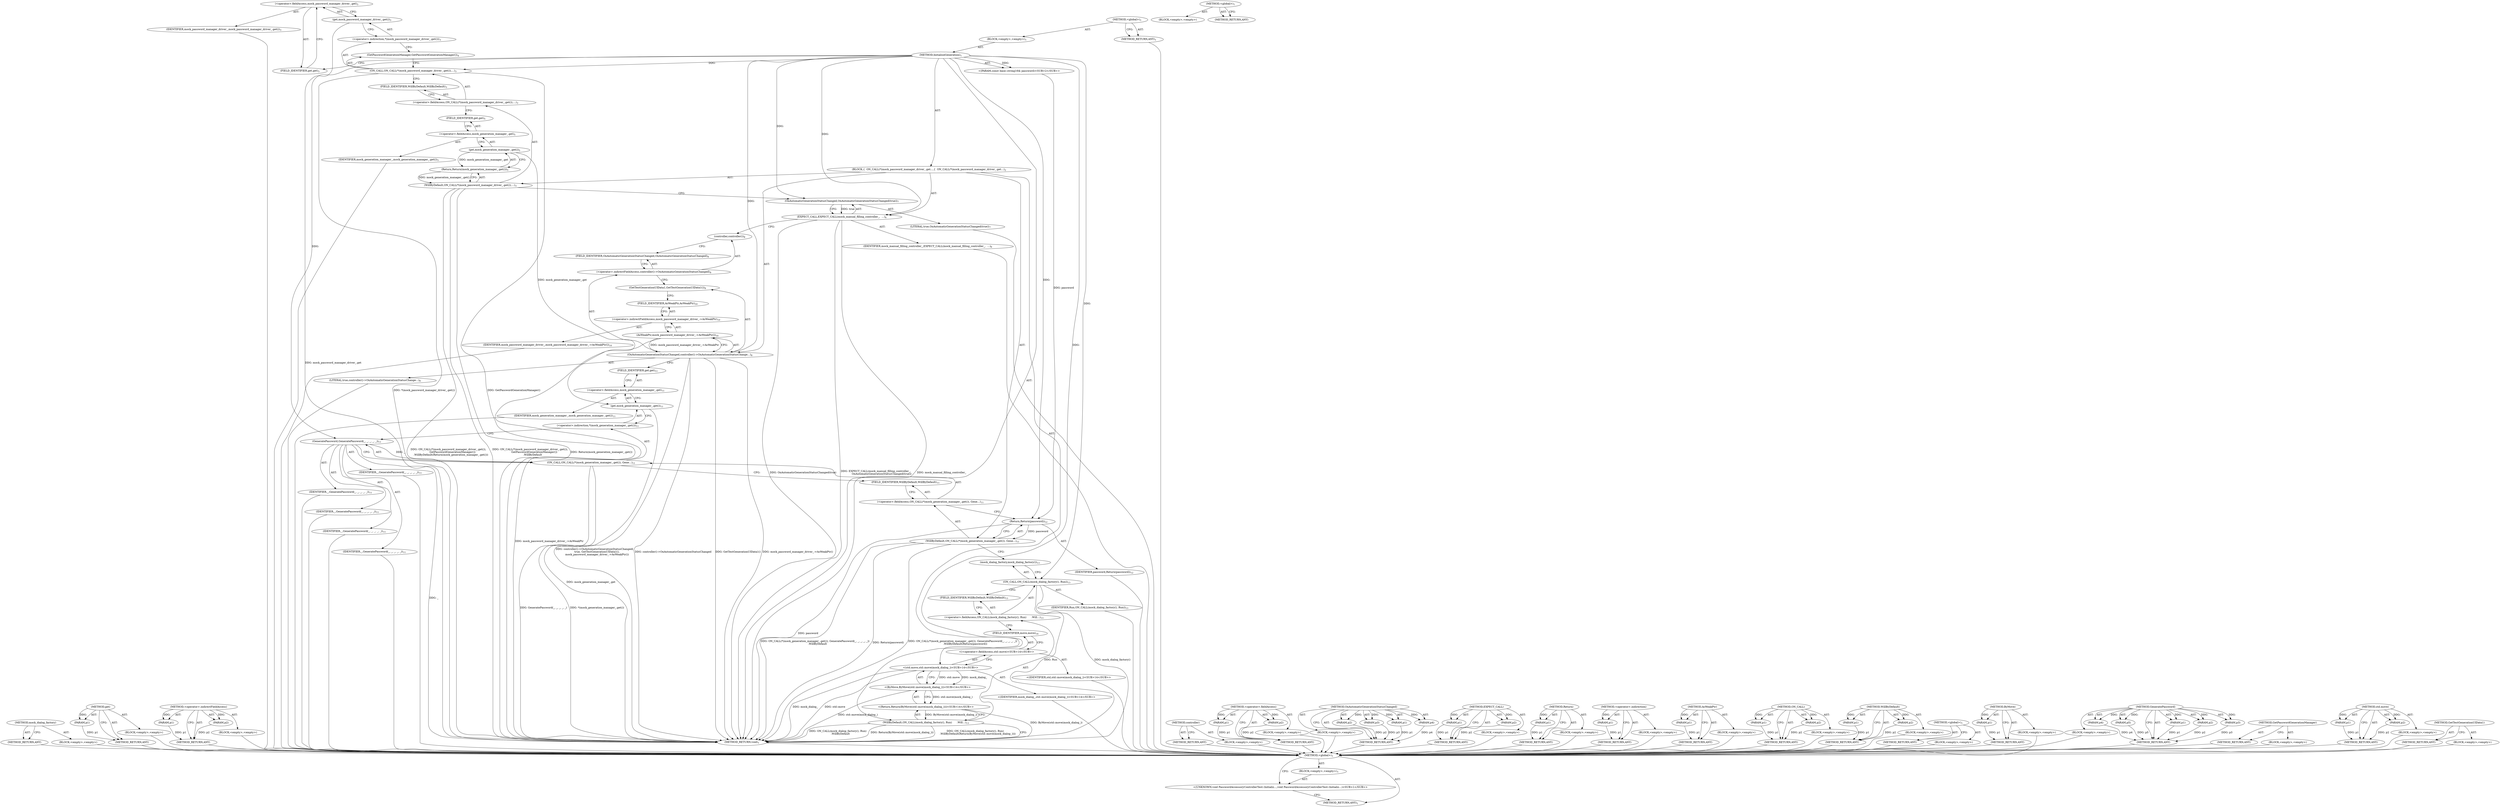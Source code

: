 digraph "&lt;global&gt;" {
vulnerable_156 [label=<(METHOD,mock_dialog_factory)>];
vulnerable_157 [label=<(BLOCK,&lt;empty&gt;,&lt;empty&gt;)>];
vulnerable_158 [label=<(METHOD_RETURN,ANY)>];
vulnerable_110 [label=<(METHOD,get)>];
vulnerable_111 [label=<(PARAM,p1)>];
vulnerable_112 [label=<(BLOCK,&lt;empty&gt;,&lt;empty&gt;)>];
vulnerable_113 [label=<(METHOD_RETURN,ANY)>];
vulnerable_133 [label=<(METHOD,&lt;operator&gt;.indirectFieldAccess)>];
vulnerable_134 [label=<(PARAM,p1)>];
vulnerable_135 [label=<(PARAM,p2)>];
vulnerable_136 [label=<(BLOCK,&lt;empty&gt;,&lt;empty&gt;)>];
vulnerable_137 [label=<(METHOD_RETURN,ANY)>];
vulnerable_6 [label=<(METHOD,&lt;global&gt;)<SUB>1</SUB>>];
vulnerable_7 [label=<(BLOCK,&lt;empty&gt;,&lt;empty&gt;)<SUB>1</SUB>>];
vulnerable_8 [label=<(METHOD,InitializeGeneration)<SUB>1</SUB>>];
vulnerable_9 [label="<(PARAM,const base::string16&amp; password)<SUB>2</SUB>>"];
vulnerable_10 [label=<(BLOCK,{
  ON_CALL(*(mock_password_manager_driver_.get...,{
  ON_CALL(*(mock_password_manager_driver_.get...)<SUB>2</SUB>>];
vulnerable_11 [label=<(WillByDefault,ON_CALL(*(mock_password_manager_driver_.get()),...)<SUB>3</SUB>>];
vulnerable_12 [label=<(&lt;operator&gt;.fieldAccess,ON_CALL(*(mock_password_manager_driver_.get()),...)<SUB>3</SUB>>];
vulnerable_13 [label=<(ON_CALL,ON_CALL(*(mock_password_manager_driver_.get()),...)<SUB>3</SUB>>];
vulnerable_14 [label=<(&lt;operator&gt;.indirection,*(mock_password_manager_driver_.get()))<SUB>3</SUB>>];
vulnerable_15 [label=<(get,mock_password_manager_driver_.get())<SUB>3</SUB>>];
vulnerable_16 [label=<(&lt;operator&gt;.fieldAccess,mock_password_manager_driver_.get)<SUB>3</SUB>>];
vulnerable_17 [label=<(IDENTIFIER,mock_password_manager_driver_,mock_password_manager_driver_.get())<SUB>3</SUB>>];
vulnerable_18 [label=<(FIELD_IDENTIFIER,get,get)<SUB>3</SUB>>];
vulnerable_19 [label=<(GetPasswordGenerationManager,GetPasswordGenerationManager())<SUB>4</SUB>>];
vulnerable_20 [label=<(FIELD_IDENTIFIER,WillByDefault,WillByDefault)<SUB>3</SUB>>];
vulnerable_21 [label=<(Return,Return(mock_generation_manager_.get()))<SUB>5</SUB>>];
vulnerable_22 [label=<(get,mock_generation_manager_.get())<SUB>5</SUB>>];
vulnerable_23 [label=<(&lt;operator&gt;.fieldAccess,mock_generation_manager_.get)<SUB>5</SUB>>];
vulnerable_24 [label=<(IDENTIFIER,mock_generation_manager_,mock_generation_manager_.get())<SUB>5</SUB>>];
vulnerable_25 [label=<(FIELD_IDENTIFIER,get,get)<SUB>5</SUB>>];
vulnerable_26 [label=<(EXPECT_CALL,EXPECT_CALL(mock_manual_filling_controller_,
  ...)<SUB>6</SUB>>];
vulnerable_27 [label=<(IDENTIFIER,mock_manual_filling_controller_,EXPECT_CALL(mock_manual_filling_controller_,
  ...)<SUB>6</SUB>>];
vulnerable_28 [label=<(OnAutomaticGenerationStatusChanged,OnAutomaticGenerationStatusChanged(true))<SUB>7</SUB>>];
vulnerable_29 [label=<(LITERAL,true,OnAutomaticGenerationStatusChanged(true))<SUB>7</SUB>>];
vulnerable_30 [label=<(OnAutomaticGenerationStatusChanged,controller()-&gt;OnAutomaticGenerationStatusChange...)<SUB>8</SUB>>];
vulnerable_31 [label=<(&lt;operator&gt;.indirectFieldAccess,controller()-&gt;OnAutomaticGenerationStatusChanged)<SUB>8</SUB>>];
vulnerable_32 [label=<(controller,controller())<SUB>8</SUB>>];
vulnerable_33 [label=<(FIELD_IDENTIFIER,OnAutomaticGenerationStatusChanged,OnAutomaticGenerationStatusChanged)<SUB>8</SUB>>];
vulnerable_34 [label=<(LITERAL,true,controller()-&gt;OnAutomaticGenerationStatusChange...)<SUB>9</SUB>>];
vulnerable_35 [label=<(GetTestGenerationUIData1,GetTestGenerationUIData1())<SUB>9</SUB>>];
vulnerable_36 [label=<(AsWeakPtr,mock_password_manager_driver_-&gt;AsWeakPtr())<SUB>10</SUB>>];
vulnerable_37 [label=<(&lt;operator&gt;.indirectFieldAccess,mock_password_manager_driver_-&gt;AsWeakPtr)<SUB>10</SUB>>];
vulnerable_38 [label=<(IDENTIFIER,mock_password_manager_driver_,mock_password_manager_driver_-&gt;AsWeakPtr())<SUB>10</SUB>>];
vulnerable_39 [label=<(FIELD_IDENTIFIER,AsWeakPtr,AsWeakPtr)<SUB>10</SUB>>];
vulnerable_40 [label=<(WillByDefault,ON_CALL(*(mock_generation_manager_.get()), Gene...)<SUB>11</SUB>>];
vulnerable_41 [label=<(&lt;operator&gt;.fieldAccess,ON_CALL(*(mock_generation_manager_.get()), Gene...)<SUB>11</SUB>>];
vulnerable_42 [label=<(ON_CALL,ON_CALL(*(mock_generation_manager_.get()), Gene...)<SUB>11</SUB>>];
vulnerable_43 [label=<(&lt;operator&gt;.indirection,*(mock_generation_manager_.get()))<SUB>11</SUB>>];
vulnerable_44 [label=<(get,mock_generation_manager_.get())<SUB>11</SUB>>];
vulnerable_45 [label=<(&lt;operator&gt;.fieldAccess,mock_generation_manager_.get)<SUB>11</SUB>>];
vulnerable_46 [label=<(IDENTIFIER,mock_generation_manager_,mock_generation_manager_.get())<SUB>11</SUB>>];
vulnerable_47 [label=<(FIELD_IDENTIFIER,get,get)<SUB>11</SUB>>];
vulnerable_48 [label=<(GeneratePassword,GeneratePassword(_, _, _, _, _))<SUB>11</SUB>>];
vulnerable_49 [label=<(IDENTIFIER,_,GeneratePassword(_, _, _, _, _))<SUB>11</SUB>>];
vulnerable_50 [label=<(IDENTIFIER,_,GeneratePassword(_, _, _, _, _))<SUB>11</SUB>>];
vulnerable_51 [label=<(IDENTIFIER,_,GeneratePassword(_, _, _, _, _))<SUB>11</SUB>>];
vulnerable_52 [label=<(IDENTIFIER,_,GeneratePassword(_, _, _, _, _))<SUB>11</SUB>>];
vulnerable_53 [label=<(IDENTIFIER,_,GeneratePassword(_, _, _, _, _))<SUB>11</SUB>>];
vulnerable_54 [label=<(FIELD_IDENTIFIER,WillByDefault,WillByDefault)<SUB>11</SUB>>];
vulnerable_55 [label=<(Return,Return(password))<SUB>12</SUB>>];
vulnerable_56 [label=<(IDENTIFIER,password,Return(password))<SUB>12</SUB>>];
vulnerable_57 [label=<(WillByDefault,ON_CALL(mock_dialog_factory(), Run)
      .Will...)<SUB>13</SUB>>];
vulnerable_58 [label=<(&lt;operator&gt;.fieldAccess,ON_CALL(mock_dialog_factory(), Run)
      .Will...)<SUB>13</SUB>>];
vulnerable_59 [label=<(ON_CALL,ON_CALL(mock_dialog_factory(), Run))<SUB>13</SUB>>];
vulnerable_60 [label=<(mock_dialog_factory,mock_dialog_factory())<SUB>13</SUB>>];
vulnerable_61 [label=<(IDENTIFIER,Run,ON_CALL(mock_dialog_factory(), Run))<SUB>13</SUB>>];
vulnerable_62 [label=<(FIELD_IDENTIFIER,WillByDefault,WillByDefault)<SUB>13</SUB>>];
vulnerable_63 [label="<(Return,Return(ByMove(std::move(mock_dialog_))))<SUB>14</SUB>>"];
vulnerable_64 [label="<(ByMove,ByMove(std::move(mock_dialog_)))<SUB>14</SUB>>"];
vulnerable_65 [label="<(std.move,std::move(mock_dialog_))<SUB>14</SUB>>"];
vulnerable_66 [label="<(&lt;operator&gt;.fieldAccess,std::move)<SUB>14</SUB>>"];
vulnerable_67 [label="<(IDENTIFIER,std,std::move(mock_dialog_))<SUB>14</SUB>>"];
vulnerable_68 [label=<(FIELD_IDENTIFIER,move,move)<SUB>14</SUB>>];
vulnerable_69 [label="<(IDENTIFIER,mock_dialog_,std::move(mock_dialog_))<SUB>14</SUB>>"];
vulnerable_70 [label=<(METHOD_RETURN,void)<SUB>1</SUB>>];
vulnerable_72 [label=<(METHOD_RETURN,ANY)<SUB>1</SUB>>];
vulnerable_138 [label=<(METHOD,controller)>];
vulnerable_139 [label=<(BLOCK,&lt;empty&gt;,&lt;empty&gt;)>];
vulnerable_140 [label=<(METHOD_RETURN,ANY)>];
vulnerable_96 [label=<(METHOD,&lt;operator&gt;.fieldAccess)>];
vulnerable_97 [label=<(PARAM,p1)>];
vulnerable_98 [label=<(PARAM,p2)>];
vulnerable_99 [label=<(BLOCK,&lt;empty&gt;,&lt;empty&gt;)>];
vulnerable_100 [label=<(METHOD_RETURN,ANY)>];
vulnerable_126 [label=<(METHOD,OnAutomaticGenerationStatusChanged)>];
vulnerable_127 [label=<(PARAM,p1)>];
vulnerable_128 [label=<(PARAM,p2)>];
vulnerable_129 [label=<(PARAM,p3)>];
vulnerable_130 [label=<(PARAM,p4)>];
vulnerable_131 [label=<(BLOCK,&lt;empty&gt;,&lt;empty&gt;)>];
vulnerable_132 [label=<(METHOD_RETURN,ANY)>];
vulnerable_121 [label=<(METHOD,EXPECT_CALL)>];
vulnerable_122 [label=<(PARAM,p1)>];
vulnerable_123 [label=<(PARAM,p2)>];
vulnerable_124 [label=<(BLOCK,&lt;empty&gt;,&lt;empty&gt;)>];
vulnerable_125 [label=<(METHOD_RETURN,ANY)>];
vulnerable_117 [label=<(METHOD,Return)>];
vulnerable_118 [label=<(PARAM,p1)>];
vulnerable_119 [label=<(BLOCK,&lt;empty&gt;,&lt;empty&gt;)>];
vulnerable_120 [label=<(METHOD_RETURN,ANY)>];
vulnerable_106 [label=<(METHOD,&lt;operator&gt;.indirection)>];
vulnerable_107 [label=<(PARAM,p1)>];
vulnerable_108 [label=<(BLOCK,&lt;empty&gt;,&lt;empty&gt;)>];
vulnerable_109 [label=<(METHOD_RETURN,ANY)>];
vulnerable_144 [label=<(METHOD,AsWeakPtr)>];
vulnerable_145 [label=<(PARAM,p1)>];
vulnerable_146 [label=<(BLOCK,&lt;empty&gt;,&lt;empty&gt;)>];
vulnerable_147 [label=<(METHOD_RETURN,ANY)>];
vulnerable_101 [label=<(METHOD,ON_CALL)>];
vulnerable_102 [label=<(PARAM,p1)>];
vulnerable_103 [label=<(PARAM,p2)>];
vulnerable_104 [label=<(BLOCK,&lt;empty&gt;,&lt;empty&gt;)>];
vulnerable_105 [label=<(METHOD_RETURN,ANY)>];
vulnerable_91 [label=<(METHOD,WillByDefault)>];
vulnerable_92 [label=<(PARAM,p1)>];
vulnerable_93 [label=<(PARAM,p2)>];
vulnerable_94 [label=<(BLOCK,&lt;empty&gt;,&lt;empty&gt;)>];
vulnerable_95 [label=<(METHOD_RETURN,ANY)>];
vulnerable_85 [label=<(METHOD,&lt;global&gt;)<SUB>1</SUB>>];
vulnerable_86 [label=<(BLOCK,&lt;empty&gt;,&lt;empty&gt;)>];
vulnerable_87 [label=<(METHOD_RETURN,ANY)>];
vulnerable_159 [label=<(METHOD,ByMove)>];
vulnerable_160 [label=<(PARAM,p1)>];
vulnerable_161 [label=<(BLOCK,&lt;empty&gt;,&lt;empty&gt;)>];
vulnerable_162 [label=<(METHOD_RETURN,ANY)>];
vulnerable_148 [label=<(METHOD,GeneratePassword)>];
vulnerable_149 [label=<(PARAM,p1)>];
vulnerable_150 [label=<(PARAM,p2)>];
vulnerable_151 [label=<(PARAM,p3)>];
vulnerable_152 [label=<(PARAM,p4)>];
vulnerable_153 [label=<(PARAM,p5)>];
vulnerable_154 [label=<(BLOCK,&lt;empty&gt;,&lt;empty&gt;)>];
vulnerable_155 [label=<(METHOD_RETURN,ANY)>];
vulnerable_114 [label=<(METHOD,GetPasswordGenerationManager)>];
vulnerable_115 [label=<(BLOCK,&lt;empty&gt;,&lt;empty&gt;)>];
vulnerable_116 [label=<(METHOD_RETURN,ANY)>];
vulnerable_163 [label=<(METHOD,std.move)>];
vulnerable_164 [label=<(PARAM,p1)>];
vulnerable_165 [label=<(PARAM,p2)>];
vulnerable_166 [label=<(BLOCK,&lt;empty&gt;,&lt;empty&gt;)>];
vulnerable_167 [label=<(METHOD_RETURN,ANY)>];
vulnerable_141 [label=<(METHOD,GetTestGenerationUIData1)>];
vulnerable_142 [label=<(BLOCK,&lt;empty&gt;,&lt;empty&gt;)>];
vulnerable_143 [label=<(METHOD_RETURN,ANY)>];
fixed_6 [label=<(METHOD,&lt;global&gt;)<SUB>1</SUB>>];
fixed_7 [label=<(BLOCK,&lt;empty&gt;,&lt;empty&gt;)<SUB>1</SUB>>];
fixed_8 [label="<(UNKNOWN,void PasswordAccessoryControllerTest::Initializ...,void PasswordAccessoryControllerTest::Initializ...)<SUB>1</SUB>>"];
fixed_9 [label=<(METHOD_RETURN,ANY)<SUB>1</SUB>>];
fixed_14 [label=<(METHOD,&lt;global&gt;)<SUB>1</SUB>>];
fixed_15 [label=<(BLOCK,&lt;empty&gt;,&lt;empty&gt;)>];
fixed_16 [label=<(METHOD_RETURN,ANY)>];
vulnerable_156 -> vulnerable_157  [key=0, label="AST: "];
vulnerable_156 -> vulnerable_158  [key=0, label="AST: "];
vulnerable_156 -> vulnerable_158  [key=1, label="CFG: "];
vulnerable_157 -> fixed_6  [key=0];
vulnerable_158 -> fixed_6  [key=0];
vulnerable_110 -> vulnerable_111  [key=0, label="AST: "];
vulnerable_110 -> vulnerable_111  [key=1, label="DDG: "];
vulnerable_110 -> vulnerable_112  [key=0, label="AST: "];
vulnerable_110 -> vulnerable_113  [key=0, label="AST: "];
vulnerable_110 -> vulnerable_113  [key=1, label="CFG: "];
vulnerable_111 -> vulnerable_113  [key=0, label="DDG: p1"];
vulnerable_112 -> fixed_6  [key=0];
vulnerable_113 -> fixed_6  [key=0];
vulnerable_133 -> vulnerable_134  [key=0, label="AST: "];
vulnerable_133 -> vulnerable_134  [key=1, label="DDG: "];
vulnerable_133 -> vulnerable_136  [key=0, label="AST: "];
vulnerable_133 -> vulnerable_135  [key=0, label="AST: "];
vulnerable_133 -> vulnerable_135  [key=1, label="DDG: "];
vulnerable_133 -> vulnerable_137  [key=0, label="AST: "];
vulnerable_133 -> vulnerable_137  [key=1, label="CFG: "];
vulnerable_134 -> vulnerable_137  [key=0, label="DDG: p1"];
vulnerable_135 -> vulnerable_137  [key=0, label="DDG: p2"];
vulnerable_136 -> fixed_6  [key=0];
vulnerable_137 -> fixed_6  [key=0];
vulnerable_6 -> vulnerable_7  [key=0, label="AST: "];
vulnerable_6 -> vulnerable_72  [key=0, label="AST: "];
vulnerable_6 -> vulnerable_72  [key=1, label="CFG: "];
vulnerable_7 -> vulnerable_8  [key=0, label="AST: "];
vulnerable_8 -> vulnerable_9  [key=0, label="AST: "];
vulnerable_8 -> vulnerable_9  [key=1, label="DDG: "];
vulnerable_8 -> vulnerable_10  [key=0, label="AST: "];
vulnerable_8 -> vulnerable_70  [key=0, label="AST: "];
vulnerable_8 -> vulnerable_18  [key=0, label="CFG: "];
vulnerable_8 -> vulnerable_26  [key=0, label="DDG: "];
vulnerable_8 -> vulnerable_30  [key=0, label="DDG: "];
vulnerable_8 -> vulnerable_28  [key=0, label="DDG: "];
vulnerable_8 -> vulnerable_55  [key=0, label="DDG: "];
vulnerable_8 -> vulnerable_13  [key=0, label="DDG: "];
vulnerable_8 -> vulnerable_59  [key=0, label="DDG: "];
vulnerable_8 -> vulnerable_48  [key=0, label="DDG: "];
vulnerable_8 -> vulnerable_65  [key=0, label="DDG: "];
vulnerable_9 -> vulnerable_55  [key=0, label="DDG: password"];
vulnerable_10 -> vulnerable_11  [key=0, label="AST: "];
vulnerable_10 -> vulnerable_26  [key=0, label="AST: "];
vulnerable_10 -> vulnerable_30  [key=0, label="AST: "];
vulnerable_10 -> vulnerable_40  [key=0, label="AST: "];
vulnerable_10 -> vulnerable_57  [key=0, label="AST: "];
vulnerable_11 -> vulnerable_12  [key=0, label="AST: "];
vulnerable_11 -> vulnerable_21  [key=0, label="AST: "];
vulnerable_11 -> vulnerable_28  [key=0, label="CFG: "];
vulnerable_11 -> vulnerable_70  [key=0, label="DDG: ON_CALL(*(mock_password_manager_driver_.get()),
          GetPasswordGenerationManager())
      .WillByDefault"];
vulnerable_11 -> vulnerable_70  [key=1, label="DDG: Return(mock_generation_manager_.get())"];
vulnerable_11 -> vulnerable_70  [key=2, label="DDG: ON_CALL(*(mock_password_manager_driver_.get()),
          GetPasswordGenerationManager())
      .WillByDefault(Return(mock_generation_manager_.get()))"];
vulnerable_12 -> vulnerable_13  [key=0, label="AST: "];
vulnerable_12 -> vulnerable_20  [key=0, label="AST: "];
vulnerable_12 -> vulnerable_25  [key=0, label="CFG: "];
vulnerable_13 -> vulnerable_14  [key=0, label="AST: "];
vulnerable_13 -> vulnerable_19  [key=0, label="AST: "];
vulnerable_13 -> vulnerable_20  [key=0, label="CFG: "];
vulnerable_13 -> vulnerable_70  [key=0, label="DDG: *(mock_password_manager_driver_.get())"];
vulnerable_13 -> vulnerable_70  [key=1, label="DDG: GetPasswordGenerationManager()"];
vulnerable_14 -> vulnerable_15  [key=0, label="AST: "];
vulnerable_14 -> vulnerable_19  [key=0, label="CFG: "];
vulnerable_15 -> vulnerable_16  [key=0, label="AST: "];
vulnerable_15 -> vulnerable_14  [key=0, label="CFG: "];
vulnerable_15 -> vulnerable_70  [key=0, label="DDG: mock_password_manager_driver_.get"];
vulnerable_16 -> vulnerable_17  [key=0, label="AST: "];
vulnerable_16 -> vulnerable_18  [key=0, label="AST: "];
vulnerable_16 -> vulnerable_15  [key=0, label="CFG: "];
vulnerable_17 -> fixed_6  [key=0];
vulnerable_18 -> vulnerable_16  [key=0, label="CFG: "];
vulnerable_19 -> vulnerable_13  [key=0, label="CFG: "];
vulnerable_20 -> vulnerable_12  [key=0, label="CFG: "];
vulnerable_21 -> vulnerable_22  [key=0, label="AST: "];
vulnerable_21 -> vulnerable_11  [key=0, label="CFG: "];
vulnerable_21 -> vulnerable_11  [key=1, label="DDG: mock_generation_manager_.get()"];
vulnerable_22 -> vulnerable_23  [key=0, label="AST: "];
vulnerable_22 -> vulnerable_21  [key=0, label="CFG: "];
vulnerable_22 -> vulnerable_21  [key=1, label="DDG: mock_generation_manager_.get"];
vulnerable_22 -> vulnerable_44  [key=0, label="DDG: mock_generation_manager_.get"];
vulnerable_23 -> vulnerable_24  [key=0, label="AST: "];
vulnerable_23 -> vulnerable_25  [key=0, label="AST: "];
vulnerable_23 -> vulnerable_22  [key=0, label="CFG: "];
vulnerable_24 -> fixed_6  [key=0];
vulnerable_25 -> vulnerable_23  [key=0, label="CFG: "];
vulnerable_26 -> vulnerable_27  [key=0, label="AST: "];
vulnerable_26 -> vulnerable_28  [key=0, label="AST: "];
vulnerable_26 -> vulnerable_32  [key=0, label="CFG: "];
vulnerable_26 -> vulnerable_70  [key=0, label="DDG: OnAutomaticGenerationStatusChanged(true)"];
vulnerable_26 -> vulnerable_70  [key=1, label="DDG: EXPECT_CALL(mock_manual_filling_controller_,
              OnAutomaticGenerationStatusChanged(true))"];
vulnerable_26 -> vulnerable_70  [key=2, label="DDG: mock_manual_filling_controller_"];
vulnerable_27 -> fixed_6  [key=0];
vulnerable_28 -> vulnerable_29  [key=0, label="AST: "];
vulnerable_28 -> vulnerable_26  [key=0, label="CFG: "];
vulnerable_28 -> vulnerable_26  [key=1, label="DDG: true"];
vulnerable_29 -> fixed_6  [key=0];
vulnerable_30 -> vulnerable_31  [key=0, label="AST: "];
vulnerable_30 -> vulnerable_34  [key=0, label="AST: "];
vulnerable_30 -> vulnerable_35  [key=0, label="AST: "];
vulnerable_30 -> vulnerable_36  [key=0, label="AST: "];
vulnerable_30 -> vulnerable_47  [key=0, label="CFG: "];
vulnerable_30 -> vulnerable_70  [key=0, label="DDG: controller()-&gt;OnAutomaticGenerationStatusChanged"];
vulnerable_30 -> vulnerable_70  [key=1, label="DDG: GetTestGenerationUIData1()"];
vulnerable_30 -> vulnerable_70  [key=2, label="DDG: mock_password_manager_driver_-&gt;AsWeakPtr()"];
vulnerable_30 -> vulnerable_70  [key=3, label="DDG: controller()-&gt;OnAutomaticGenerationStatusChanged(
      true, GetTestGenerationUIData1(),
      mock_password_manager_driver_-&gt;AsWeakPtr())"];
vulnerable_31 -> vulnerable_32  [key=0, label="AST: "];
vulnerable_31 -> vulnerable_33  [key=0, label="AST: "];
vulnerable_31 -> vulnerable_35  [key=0, label="CFG: "];
vulnerable_32 -> vulnerable_33  [key=0, label="CFG: "];
vulnerable_33 -> vulnerable_31  [key=0, label="CFG: "];
vulnerable_34 -> fixed_6  [key=0];
vulnerable_35 -> vulnerable_39  [key=0, label="CFG: "];
vulnerable_36 -> vulnerable_37  [key=0, label="AST: "];
vulnerable_36 -> vulnerable_30  [key=0, label="CFG: "];
vulnerable_36 -> vulnerable_30  [key=1, label="DDG: mock_password_manager_driver_-&gt;AsWeakPtr"];
vulnerable_36 -> vulnerable_70  [key=0, label="DDG: mock_password_manager_driver_-&gt;AsWeakPtr"];
vulnerable_37 -> vulnerable_38  [key=0, label="AST: "];
vulnerable_37 -> vulnerable_39  [key=0, label="AST: "];
vulnerable_37 -> vulnerable_36  [key=0, label="CFG: "];
vulnerable_38 -> fixed_6  [key=0];
vulnerable_39 -> vulnerable_37  [key=0, label="CFG: "];
vulnerable_40 -> vulnerable_41  [key=0, label="AST: "];
vulnerable_40 -> vulnerable_55  [key=0, label="AST: "];
vulnerable_40 -> vulnerable_60  [key=0, label="CFG: "];
vulnerable_40 -> vulnerable_70  [key=0, label="DDG: ON_CALL(*(mock_generation_manager_.get()), GeneratePassword(_, _, _, _, _))
      .WillByDefault"];
vulnerable_40 -> vulnerable_70  [key=1, label="DDG: Return(password)"];
vulnerable_40 -> vulnerable_70  [key=2, label="DDG: ON_CALL(*(mock_generation_manager_.get()), GeneratePassword(_, _, _, _, _))
      .WillByDefault(Return(password))"];
vulnerable_41 -> vulnerable_42  [key=0, label="AST: "];
vulnerable_41 -> vulnerable_54  [key=0, label="AST: "];
vulnerable_41 -> vulnerable_55  [key=0, label="CFG: "];
vulnerable_42 -> vulnerable_43  [key=0, label="AST: "];
vulnerable_42 -> vulnerable_48  [key=0, label="AST: "];
vulnerable_42 -> vulnerable_54  [key=0, label="CFG: "];
vulnerable_42 -> vulnerable_70  [key=0, label="DDG: *(mock_generation_manager_.get())"];
vulnerable_42 -> vulnerable_70  [key=1, label="DDG: GeneratePassword(_, _, _, _, _)"];
vulnerable_43 -> vulnerable_44  [key=0, label="AST: "];
vulnerable_43 -> vulnerable_48  [key=0, label="CFG: "];
vulnerable_44 -> vulnerable_45  [key=0, label="AST: "];
vulnerable_44 -> vulnerable_43  [key=0, label="CFG: "];
vulnerable_44 -> vulnerable_70  [key=0, label="DDG: mock_generation_manager_.get"];
vulnerable_45 -> vulnerable_46  [key=0, label="AST: "];
vulnerable_45 -> vulnerable_47  [key=0, label="AST: "];
vulnerable_45 -> vulnerable_44  [key=0, label="CFG: "];
vulnerable_46 -> fixed_6  [key=0];
vulnerable_47 -> vulnerable_45  [key=0, label="CFG: "];
vulnerable_48 -> vulnerable_49  [key=0, label="AST: "];
vulnerable_48 -> vulnerable_50  [key=0, label="AST: "];
vulnerable_48 -> vulnerable_51  [key=0, label="AST: "];
vulnerable_48 -> vulnerable_52  [key=0, label="AST: "];
vulnerable_48 -> vulnerable_53  [key=0, label="AST: "];
vulnerable_48 -> vulnerable_42  [key=0, label="CFG: "];
vulnerable_48 -> vulnerable_42  [key=1, label="DDG: _"];
vulnerable_48 -> vulnerable_70  [key=0, label="DDG: _"];
vulnerable_49 -> fixed_6  [key=0];
vulnerable_50 -> fixed_6  [key=0];
vulnerable_51 -> fixed_6  [key=0];
vulnerable_52 -> fixed_6  [key=0];
vulnerable_53 -> fixed_6  [key=0];
vulnerable_54 -> vulnerable_41  [key=0, label="CFG: "];
vulnerable_55 -> vulnerable_56  [key=0, label="AST: "];
vulnerable_55 -> vulnerable_40  [key=0, label="CFG: "];
vulnerable_55 -> vulnerable_40  [key=1, label="DDG: password"];
vulnerable_55 -> vulnerable_70  [key=0, label="DDG: password"];
vulnerable_56 -> fixed_6  [key=0];
vulnerable_57 -> vulnerable_58  [key=0, label="AST: "];
vulnerable_57 -> vulnerable_63  [key=0, label="AST: "];
vulnerable_57 -> vulnerable_70  [key=0, label="CFG: "];
vulnerable_57 -> vulnerable_70  [key=1, label="DDG: ON_CALL(mock_dialog_factory(), Run)
      .WillByDefault"];
vulnerable_57 -> vulnerable_70  [key=2, label="DDG: Return(ByMove(std::move(mock_dialog_)))"];
vulnerable_57 -> vulnerable_70  [key=3, label="DDG: ON_CALL(mock_dialog_factory(), Run)
      .WillByDefault(Return(ByMove(std::move(mock_dialog_))))"];
vulnerable_58 -> vulnerable_59  [key=0, label="AST: "];
vulnerable_58 -> vulnerable_62  [key=0, label="AST: "];
vulnerable_58 -> vulnerable_68  [key=0, label="CFG: "];
vulnerable_59 -> vulnerable_60  [key=0, label="AST: "];
vulnerable_59 -> vulnerable_61  [key=0, label="AST: "];
vulnerable_59 -> vulnerable_62  [key=0, label="CFG: "];
vulnerable_59 -> vulnerable_70  [key=0, label="DDG: mock_dialog_factory()"];
vulnerable_59 -> vulnerable_70  [key=1, label="DDG: Run"];
vulnerable_60 -> vulnerable_59  [key=0, label="CFG: "];
vulnerable_61 -> fixed_6  [key=0];
vulnerable_62 -> vulnerable_58  [key=0, label="CFG: "];
vulnerable_63 -> vulnerable_64  [key=0, label="AST: "];
vulnerable_63 -> vulnerable_57  [key=0, label="CFG: "];
vulnerable_63 -> vulnerable_57  [key=1, label="DDG: ByMove(std::move(mock_dialog_))"];
vulnerable_63 -> vulnerable_70  [key=0, label="DDG: ByMove(std::move(mock_dialog_))"];
vulnerable_64 -> vulnerable_65  [key=0, label="AST: "];
vulnerable_64 -> vulnerable_63  [key=0, label="CFG: "];
vulnerable_64 -> vulnerable_63  [key=1, label="DDG: std::move(mock_dialog_)"];
vulnerable_64 -> vulnerable_70  [key=0, label="DDG: std::move(mock_dialog_)"];
vulnerable_65 -> vulnerable_66  [key=0, label="AST: "];
vulnerable_65 -> vulnerable_69  [key=0, label="AST: "];
vulnerable_65 -> vulnerable_64  [key=0, label="CFG: "];
vulnerable_65 -> vulnerable_64  [key=1, label="DDG: std::move"];
vulnerable_65 -> vulnerable_64  [key=2, label="DDG: mock_dialog_"];
vulnerable_65 -> vulnerable_70  [key=0, label="DDG: std::move"];
vulnerable_65 -> vulnerable_70  [key=1, label="DDG: mock_dialog_"];
vulnerable_66 -> vulnerable_67  [key=0, label="AST: "];
vulnerable_66 -> vulnerable_68  [key=0, label="AST: "];
vulnerable_66 -> vulnerable_65  [key=0, label="CFG: "];
vulnerable_67 -> fixed_6  [key=0];
vulnerable_68 -> vulnerable_66  [key=0, label="CFG: "];
vulnerable_69 -> fixed_6  [key=0];
vulnerable_70 -> fixed_6  [key=0];
vulnerable_72 -> fixed_6  [key=0];
vulnerable_138 -> vulnerable_139  [key=0, label="AST: "];
vulnerable_138 -> vulnerable_140  [key=0, label="AST: "];
vulnerable_138 -> vulnerable_140  [key=1, label="CFG: "];
vulnerable_139 -> fixed_6  [key=0];
vulnerable_140 -> fixed_6  [key=0];
vulnerable_96 -> vulnerable_97  [key=0, label="AST: "];
vulnerable_96 -> vulnerable_97  [key=1, label="DDG: "];
vulnerable_96 -> vulnerable_99  [key=0, label="AST: "];
vulnerable_96 -> vulnerable_98  [key=0, label="AST: "];
vulnerable_96 -> vulnerable_98  [key=1, label="DDG: "];
vulnerable_96 -> vulnerable_100  [key=0, label="AST: "];
vulnerable_96 -> vulnerable_100  [key=1, label="CFG: "];
vulnerable_97 -> vulnerable_100  [key=0, label="DDG: p1"];
vulnerable_98 -> vulnerable_100  [key=0, label="DDG: p2"];
vulnerable_99 -> fixed_6  [key=0];
vulnerable_100 -> fixed_6  [key=0];
vulnerable_126 -> vulnerable_127  [key=0, label="AST: "];
vulnerable_126 -> vulnerable_127  [key=1, label="DDG: "];
vulnerable_126 -> vulnerable_131  [key=0, label="AST: "];
vulnerable_126 -> vulnerable_128  [key=0, label="AST: "];
vulnerable_126 -> vulnerable_128  [key=1, label="DDG: "];
vulnerable_126 -> vulnerable_132  [key=0, label="AST: "];
vulnerable_126 -> vulnerable_132  [key=1, label="CFG: "];
vulnerable_126 -> vulnerable_129  [key=0, label="AST: "];
vulnerable_126 -> vulnerable_129  [key=1, label="DDG: "];
vulnerable_126 -> vulnerable_130  [key=0, label="AST: "];
vulnerable_126 -> vulnerable_130  [key=1, label="DDG: "];
vulnerable_127 -> vulnerable_132  [key=0, label="DDG: p1"];
vulnerable_128 -> vulnerable_132  [key=0, label="DDG: p2"];
vulnerable_129 -> vulnerable_132  [key=0, label="DDG: p3"];
vulnerable_130 -> vulnerable_132  [key=0, label="DDG: p4"];
vulnerable_131 -> fixed_6  [key=0];
vulnerable_132 -> fixed_6  [key=0];
vulnerable_121 -> vulnerable_122  [key=0, label="AST: "];
vulnerable_121 -> vulnerable_122  [key=1, label="DDG: "];
vulnerable_121 -> vulnerable_124  [key=0, label="AST: "];
vulnerable_121 -> vulnerable_123  [key=0, label="AST: "];
vulnerable_121 -> vulnerable_123  [key=1, label="DDG: "];
vulnerable_121 -> vulnerable_125  [key=0, label="AST: "];
vulnerable_121 -> vulnerable_125  [key=1, label="CFG: "];
vulnerable_122 -> vulnerable_125  [key=0, label="DDG: p1"];
vulnerable_123 -> vulnerable_125  [key=0, label="DDG: p2"];
vulnerable_124 -> fixed_6  [key=0];
vulnerable_125 -> fixed_6  [key=0];
vulnerable_117 -> vulnerable_118  [key=0, label="AST: "];
vulnerable_117 -> vulnerable_118  [key=1, label="DDG: "];
vulnerable_117 -> vulnerable_119  [key=0, label="AST: "];
vulnerable_117 -> vulnerable_120  [key=0, label="AST: "];
vulnerable_117 -> vulnerable_120  [key=1, label="CFG: "];
vulnerable_118 -> vulnerable_120  [key=0, label="DDG: p1"];
vulnerable_119 -> fixed_6  [key=0];
vulnerable_120 -> fixed_6  [key=0];
vulnerable_106 -> vulnerable_107  [key=0, label="AST: "];
vulnerable_106 -> vulnerable_107  [key=1, label="DDG: "];
vulnerable_106 -> vulnerable_108  [key=0, label="AST: "];
vulnerable_106 -> vulnerable_109  [key=0, label="AST: "];
vulnerable_106 -> vulnerable_109  [key=1, label="CFG: "];
vulnerable_107 -> vulnerable_109  [key=0, label="DDG: p1"];
vulnerable_108 -> fixed_6  [key=0];
vulnerable_109 -> fixed_6  [key=0];
vulnerable_144 -> vulnerable_145  [key=0, label="AST: "];
vulnerable_144 -> vulnerable_145  [key=1, label="DDG: "];
vulnerable_144 -> vulnerable_146  [key=0, label="AST: "];
vulnerable_144 -> vulnerable_147  [key=0, label="AST: "];
vulnerable_144 -> vulnerable_147  [key=1, label="CFG: "];
vulnerable_145 -> vulnerable_147  [key=0, label="DDG: p1"];
vulnerable_146 -> fixed_6  [key=0];
vulnerable_147 -> fixed_6  [key=0];
vulnerable_101 -> vulnerable_102  [key=0, label="AST: "];
vulnerable_101 -> vulnerable_102  [key=1, label="DDG: "];
vulnerable_101 -> vulnerable_104  [key=0, label="AST: "];
vulnerable_101 -> vulnerable_103  [key=0, label="AST: "];
vulnerable_101 -> vulnerable_103  [key=1, label="DDG: "];
vulnerable_101 -> vulnerable_105  [key=0, label="AST: "];
vulnerable_101 -> vulnerable_105  [key=1, label="CFG: "];
vulnerable_102 -> vulnerable_105  [key=0, label="DDG: p1"];
vulnerable_103 -> vulnerable_105  [key=0, label="DDG: p2"];
vulnerable_104 -> fixed_6  [key=0];
vulnerable_105 -> fixed_6  [key=0];
vulnerable_91 -> vulnerable_92  [key=0, label="AST: "];
vulnerable_91 -> vulnerable_92  [key=1, label="DDG: "];
vulnerable_91 -> vulnerable_94  [key=0, label="AST: "];
vulnerable_91 -> vulnerable_93  [key=0, label="AST: "];
vulnerable_91 -> vulnerable_93  [key=1, label="DDG: "];
vulnerable_91 -> vulnerable_95  [key=0, label="AST: "];
vulnerable_91 -> vulnerable_95  [key=1, label="CFG: "];
vulnerable_92 -> vulnerable_95  [key=0, label="DDG: p1"];
vulnerable_93 -> vulnerable_95  [key=0, label="DDG: p2"];
vulnerable_94 -> fixed_6  [key=0];
vulnerable_95 -> fixed_6  [key=0];
vulnerable_85 -> vulnerable_86  [key=0, label="AST: "];
vulnerable_85 -> vulnerable_87  [key=0, label="AST: "];
vulnerable_85 -> vulnerable_87  [key=1, label="CFG: "];
vulnerable_86 -> fixed_6  [key=0];
vulnerable_87 -> fixed_6  [key=0];
vulnerable_159 -> vulnerable_160  [key=0, label="AST: "];
vulnerable_159 -> vulnerable_160  [key=1, label="DDG: "];
vulnerable_159 -> vulnerable_161  [key=0, label="AST: "];
vulnerable_159 -> vulnerable_162  [key=0, label="AST: "];
vulnerable_159 -> vulnerable_162  [key=1, label="CFG: "];
vulnerable_160 -> vulnerable_162  [key=0, label="DDG: p1"];
vulnerable_161 -> fixed_6  [key=0];
vulnerable_162 -> fixed_6  [key=0];
vulnerable_148 -> vulnerable_149  [key=0, label="AST: "];
vulnerable_148 -> vulnerable_149  [key=1, label="DDG: "];
vulnerable_148 -> vulnerable_154  [key=0, label="AST: "];
vulnerable_148 -> vulnerable_150  [key=0, label="AST: "];
vulnerable_148 -> vulnerable_150  [key=1, label="DDG: "];
vulnerable_148 -> vulnerable_155  [key=0, label="AST: "];
vulnerable_148 -> vulnerable_155  [key=1, label="CFG: "];
vulnerable_148 -> vulnerable_151  [key=0, label="AST: "];
vulnerable_148 -> vulnerable_151  [key=1, label="DDG: "];
vulnerable_148 -> vulnerable_152  [key=0, label="AST: "];
vulnerable_148 -> vulnerable_152  [key=1, label="DDG: "];
vulnerable_148 -> vulnerable_153  [key=0, label="AST: "];
vulnerable_148 -> vulnerable_153  [key=1, label="DDG: "];
vulnerable_149 -> vulnerable_155  [key=0, label="DDG: p1"];
vulnerable_150 -> vulnerable_155  [key=0, label="DDG: p2"];
vulnerable_151 -> vulnerable_155  [key=0, label="DDG: p3"];
vulnerable_152 -> vulnerable_155  [key=0, label="DDG: p4"];
vulnerable_153 -> vulnerable_155  [key=0, label="DDG: p5"];
vulnerable_154 -> fixed_6  [key=0];
vulnerable_155 -> fixed_6  [key=0];
vulnerable_114 -> vulnerable_115  [key=0, label="AST: "];
vulnerable_114 -> vulnerable_116  [key=0, label="AST: "];
vulnerable_114 -> vulnerable_116  [key=1, label="CFG: "];
vulnerable_115 -> fixed_6  [key=0];
vulnerable_116 -> fixed_6  [key=0];
vulnerable_163 -> vulnerable_164  [key=0, label="AST: "];
vulnerable_163 -> vulnerable_164  [key=1, label="DDG: "];
vulnerable_163 -> vulnerable_166  [key=0, label="AST: "];
vulnerable_163 -> vulnerable_165  [key=0, label="AST: "];
vulnerable_163 -> vulnerable_165  [key=1, label="DDG: "];
vulnerable_163 -> vulnerable_167  [key=0, label="AST: "];
vulnerable_163 -> vulnerable_167  [key=1, label="CFG: "];
vulnerable_164 -> vulnerable_167  [key=0, label="DDG: p1"];
vulnerable_165 -> vulnerable_167  [key=0, label="DDG: p2"];
vulnerable_166 -> fixed_6  [key=0];
vulnerable_167 -> fixed_6  [key=0];
vulnerable_141 -> vulnerable_142  [key=0, label="AST: "];
vulnerable_141 -> vulnerable_143  [key=0, label="AST: "];
vulnerable_141 -> vulnerable_143  [key=1, label="CFG: "];
vulnerable_142 -> fixed_6  [key=0];
vulnerable_143 -> fixed_6  [key=0];
fixed_6 -> fixed_7  [key=0, label="AST: "];
fixed_6 -> fixed_9  [key=0, label="AST: "];
fixed_6 -> fixed_8  [key=0, label="CFG: "];
fixed_7 -> fixed_8  [key=0, label="AST: "];
fixed_8 -> fixed_9  [key=0, label="CFG: "];
fixed_14 -> fixed_15  [key=0, label="AST: "];
fixed_14 -> fixed_16  [key=0, label="AST: "];
fixed_14 -> fixed_16  [key=1, label="CFG: "];
}
